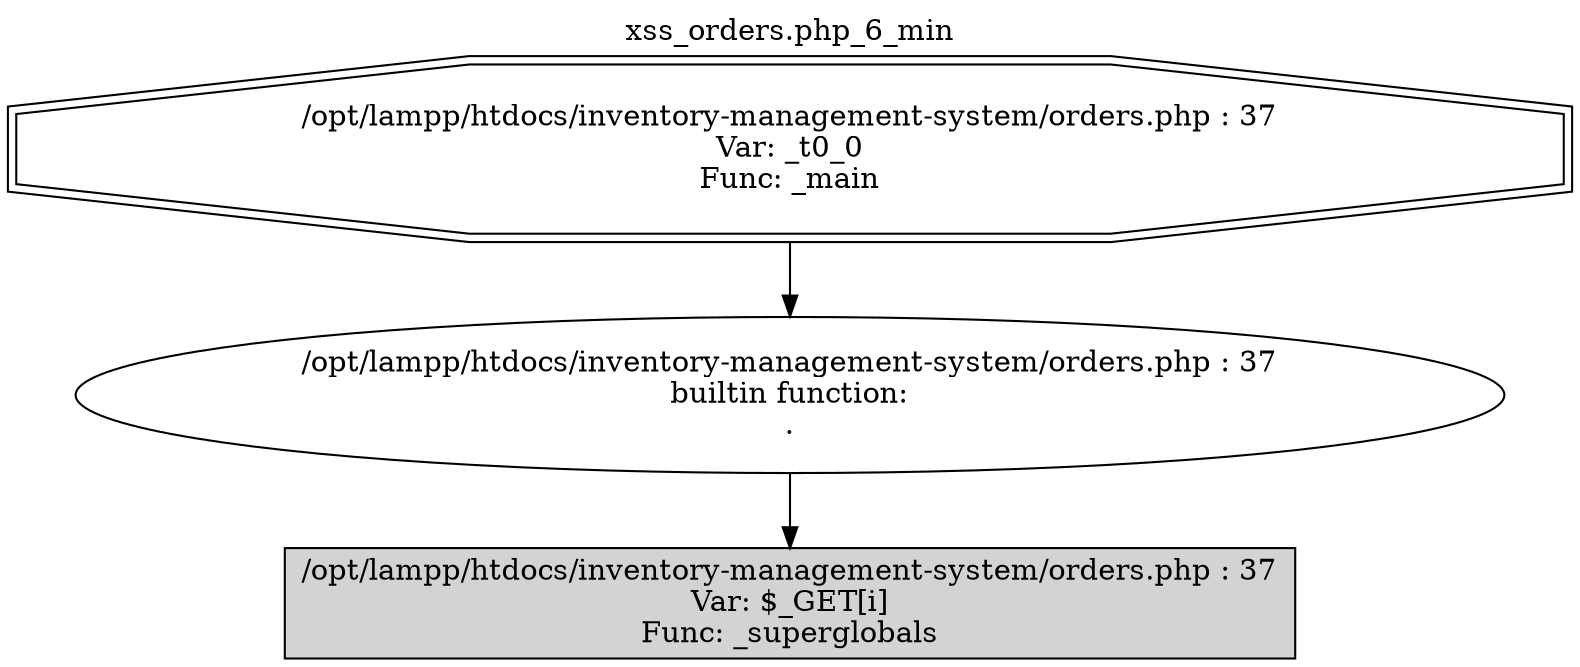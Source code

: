 digraph cfg {
  label="xss_orders.php_6_min";
  labelloc=t;
  n1 [shape=doubleoctagon, label="/opt/lampp/htdocs/inventory-management-system/orders.php : 37\nVar: _t0_0\nFunc: _main\n"];
  n2 [shape=ellipse, label="/opt/lampp/htdocs/inventory-management-system/orders.php : 37\nbuiltin function:\n.\n"];
  n3 [shape=box, label="/opt/lampp/htdocs/inventory-management-system/orders.php : 37\nVar: $_GET[i]\nFunc: _superglobals\n",style=filled];
  n1 -> n2;
  n2 -> n3;
}
